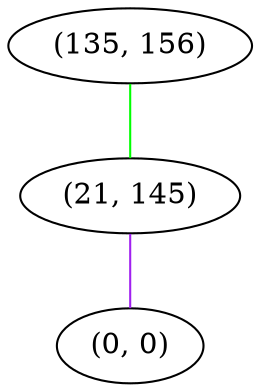 graph "" {
"(135, 156)";
"(21, 145)";
"(0, 0)";
"(135, 156)" -- "(21, 145)"  [color=green, key=0, weight=2];
"(21, 145)" -- "(0, 0)"  [color=purple, key=0, weight=4];
}
